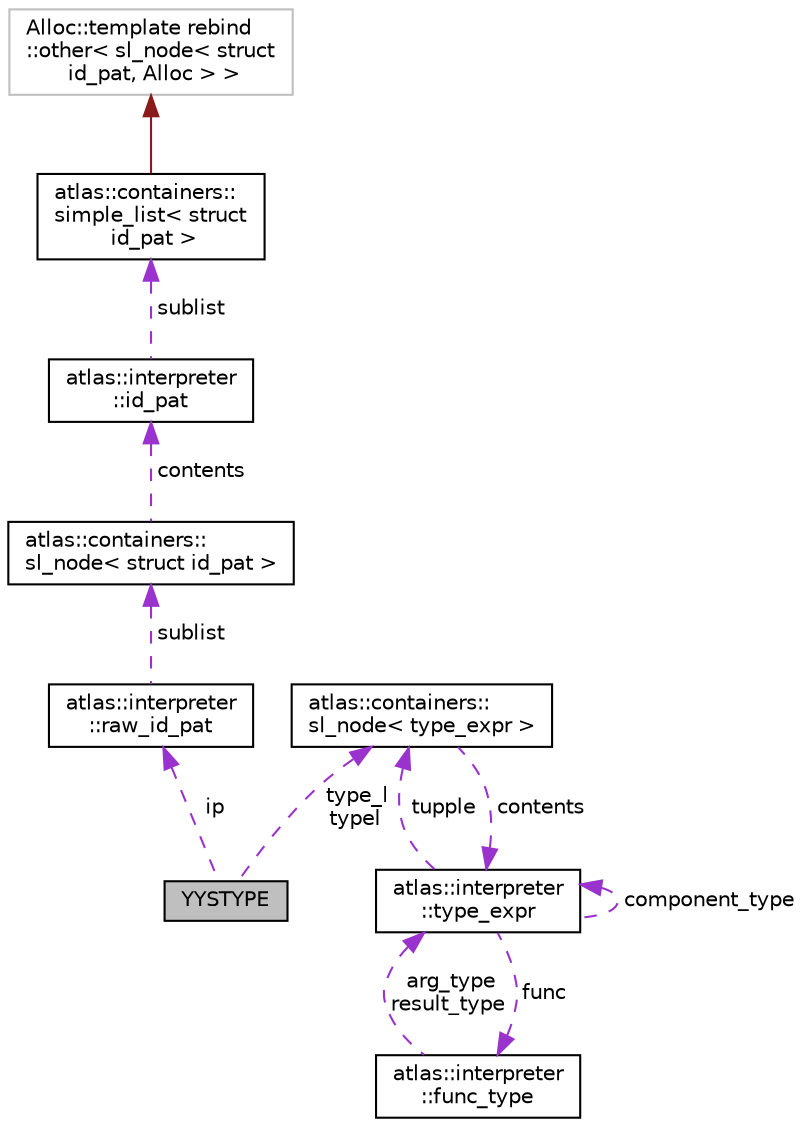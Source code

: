 digraph "YYSTYPE"
{
  edge [fontname="Helvetica",fontsize="10",labelfontname="Helvetica",labelfontsize="10"];
  node [fontname="Helvetica",fontsize="10",shape=record];
  Node1 [label="YYSTYPE",height=0.2,width=0.4,color="black", fillcolor="grey75", style="filled", fontcolor="black"];
  Node2 -> Node1 [dir="back",color="darkorchid3",fontsize="10",style="dashed",label=" ip" ,fontname="Helvetica"];
  Node2 [label="atlas::interpreter\l::raw_id_pat",height=0.2,width=0.4,color="black", fillcolor="white", style="filled",URL="$structatlas_1_1interpreter_1_1raw__id__pat.html"];
  Node3 -> Node2 [dir="back",color="darkorchid3",fontsize="10",style="dashed",label=" sublist" ,fontname="Helvetica"];
  Node3 [label="atlas::containers::\lsl_node\< struct id_pat \>",height=0.2,width=0.4,color="black", fillcolor="white", style="filled",URL="$structatlas_1_1containers_1_1sl__node.html"];
  Node4 -> Node3 [dir="back",color="darkorchid3",fontsize="10",style="dashed",label=" contents" ,fontname="Helvetica"];
  Node4 [label="atlas::interpreter\l::id_pat",height=0.2,width=0.4,color="black", fillcolor="white", style="filled",URL="$structatlas_1_1interpreter_1_1id__pat.html"];
  Node5 -> Node4 [dir="back",color="darkorchid3",fontsize="10",style="dashed",label=" sublist" ,fontname="Helvetica"];
  Node5 [label="atlas::containers::\lsimple_list\< struct\l id_pat \>",height=0.2,width=0.4,color="black", fillcolor="white", style="filled",URL="$classatlas_1_1containers_1_1simple__list.html"];
  Node6 -> Node5 [dir="back",color="firebrick4",fontsize="10",style="solid",fontname="Helvetica"];
  Node6 [label="Alloc::template rebind\l::other\< sl_node\< struct\l id_pat, Alloc \> \>",height=0.2,width=0.4,color="grey75", fillcolor="white", style="filled"];
  Node7 -> Node1 [dir="back",color="darkorchid3",fontsize="10",style="dashed",label=" type_l\ntypel" ,fontname="Helvetica"];
  Node7 [label="atlas::containers::\lsl_node\< type_expr \>",height=0.2,width=0.4,color="black", fillcolor="white", style="filled",URL="$structatlas_1_1containers_1_1sl__node.html"];
  Node8 -> Node7 [dir="back",color="darkorchid3",fontsize="10",style="dashed",label=" contents" ,fontname="Helvetica"];
  Node8 [label="atlas::interpreter\l::type_expr",height=0.2,width=0.4,color="black", fillcolor="white", style="filled",URL="$structatlas_1_1interpreter_1_1type__expr.html"];
  Node9 -> Node8 [dir="back",color="darkorchid3",fontsize="10",style="dashed",label=" func" ,fontname="Helvetica"];
  Node9 [label="atlas::interpreter\l::func_type",height=0.2,width=0.4,color="black", fillcolor="white", style="filled",URL="$structatlas_1_1interpreter_1_1func__type.html"];
  Node8 -> Node9 [dir="back",color="darkorchid3",fontsize="10",style="dashed",label=" arg_type\nresult_type" ,fontname="Helvetica"];
  Node7 -> Node8 [dir="back",color="darkorchid3",fontsize="10",style="dashed",label=" tupple" ,fontname="Helvetica"];
  Node8 -> Node8 [dir="back",color="darkorchid3",fontsize="10",style="dashed",label=" component_type" ,fontname="Helvetica"];
}
